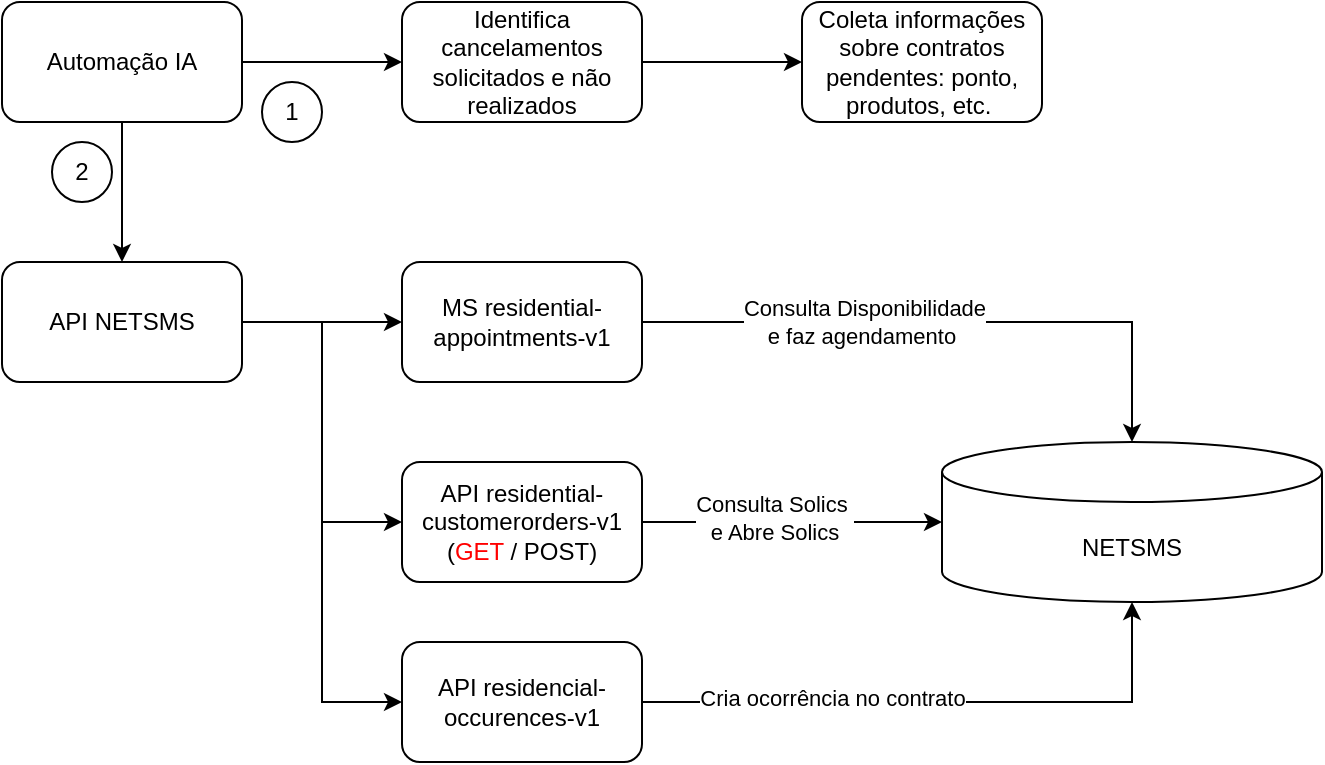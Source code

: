 <mxfile version="28.0.7">
  <diagram name="Página-1" id="-WEREGJDPoGElQML3zRY">
    <mxGraphModel dx="1042" dy="527" grid="1" gridSize="10" guides="1" tooltips="1" connect="1" arrows="1" fold="1" page="1" pageScale="1" pageWidth="827" pageHeight="1169" math="0" shadow="0">
      <root>
        <mxCell id="0" />
        <mxCell id="1" parent="0" />
        <mxCell id="MG-Hg0FTZDf2DhjWSsJx-2" value="" style="edgeStyle=orthogonalEdgeStyle;rounded=0;orthogonalLoop=1;jettySize=auto;html=1;" edge="1" parent="1" source="z7zfRWcS-0DXAbNaJO-h-1" target="MG-Hg0FTZDf2DhjWSsJx-1">
          <mxGeometry relative="1" as="geometry" />
        </mxCell>
        <mxCell id="MG-Hg0FTZDf2DhjWSsJx-6" style="edgeStyle=orthogonalEdgeStyle;rounded=0;orthogonalLoop=1;jettySize=auto;html=1;" edge="1" parent="1" source="z7zfRWcS-0DXAbNaJO-h-1" target="z7zfRWcS-0DXAbNaJO-h-15">
          <mxGeometry relative="1" as="geometry" />
        </mxCell>
        <mxCell id="z7zfRWcS-0DXAbNaJO-h-1" value="Automação IA" style="rounded=1;whiteSpace=wrap;html=1;" parent="1" vertex="1">
          <mxGeometry x="40" y="20" width="120" height="60" as="geometry" />
        </mxCell>
        <mxCell id="z7zfRWcS-0DXAbNaJO-h-3" value="API&amp;nbsp;&lt;span style=&quot;background-color: transparent; color: light-dark(rgb(0, 0, 0), rgb(255, 255, 255));&quot; data-olk-copy-source=&quot;MessageBody&quot;&gt;residential-customerorders-v1 (&lt;font style=&quot;color: rgb(255, 0, 0);&quot;&gt;GET&lt;/font&gt; / POST)&lt;/span&gt;" style="rounded=1;whiteSpace=wrap;html=1;" parent="1" vertex="1">
          <mxGeometry x="240" y="250" width="120" height="60" as="geometry" />
        </mxCell>
        <mxCell id="z7zfRWcS-0DXAbNaJO-h-4" value="NETSMS" style="shape=cylinder3;whiteSpace=wrap;html=1;boundedLbl=1;backgroundOutline=1;size=15;" parent="1" vertex="1">
          <mxGeometry x="510" y="240" width="190" height="80" as="geometry" />
        </mxCell>
        <mxCell id="z7zfRWcS-0DXAbNaJO-h-9" value="MS&amp;nbsp;&lt;span data-olk-copy-source=&quot;MessageBody&quot;&gt;residential-appointments-v1&lt;/span&gt;" style="rounded=1;whiteSpace=wrap;html=1;" parent="1" vertex="1">
          <mxGeometry x="240" y="150" width="120" height="60" as="geometry" />
        </mxCell>
        <mxCell id="MG-Hg0FTZDf2DhjWSsJx-8" style="edgeStyle=orthogonalEdgeStyle;rounded=0;orthogonalLoop=1;jettySize=auto;html=1;entryX=0;entryY=0.5;entryDx=0;entryDy=0;" edge="1" parent="1" source="z7zfRWcS-0DXAbNaJO-h-15" target="z7zfRWcS-0DXAbNaJO-h-9">
          <mxGeometry relative="1" as="geometry" />
        </mxCell>
        <mxCell id="MG-Hg0FTZDf2DhjWSsJx-17" style="edgeStyle=orthogonalEdgeStyle;rounded=0;orthogonalLoop=1;jettySize=auto;html=1;entryX=0;entryY=0.5;entryDx=0;entryDy=0;" edge="1" parent="1" source="z7zfRWcS-0DXAbNaJO-h-15" target="z7zfRWcS-0DXAbNaJO-h-3">
          <mxGeometry relative="1" as="geometry" />
        </mxCell>
        <mxCell id="MG-Hg0FTZDf2DhjWSsJx-18" style="edgeStyle=orthogonalEdgeStyle;rounded=0;orthogonalLoop=1;jettySize=auto;html=1;entryX=0;entryY=0.5;entryDx=0;entryDy=0;" edge="1" parent="1" source="z7zfRWcS-0DXAbNaJO-h-15" target="MG-Hg0FTZDf2DhjWSsJx-14">
          <mxGeometry relative="1" as="geometry" />
        </mxCell>
        <mxCell id="z7zfRWcS-0DXAbNaJO-h-15" value="API NETSMS" style="rounded=1;whiteSpace=wrap;html=1;" parent="1" vertex="1">
          <mxGeometry x="40" y="150" width="120" height="60" as="geometry" />
        </mxCell>
        <mxCell id="MG-Hg0FTZDf2DhjWSsJx-4" value="" style="edgeStyle=orthogonalEdgeStyle;rounded=0;orthogonalLoop=1;jettySize=auto;html=1;" edge="1" parent="1" source="MG-Hg0FTZDf2DhjWSsJx-1" target="MG-Hg0FTZDf2DhjWSsJx-3">
          <mxGeometry relative="1" as="geometry" />
        </mxCell>
        <mxCell id="MG-Hg0FTZDf2DhjWSsJx-1" value="Identifica cancelamentos solicitados e não realizados" style="whiteSpace=wrap;html=1;rounded=1;" vertex="1" parent="1">
          <mxGeometry x="240" y="20" width="120" height="60" as="geometry" />
        </mxCell>
        <mxCell id="MG-Hg0FTZDf2DhjWSsJx-3" value="Coleta informações sobre contratos pendentes: ponto, produtos, etc.&lt;span style=&quot;background-color: transparent; color: light-dark(rgb(0, 0, 0), rgb(255, 255, 255));&quot;&gt;&amp;nbsp;&lt;/span&gt;" style="whiteSpace=wrap;html=1;rounded=1;" vertex="1" parent="1">
          <mxGeometry x="440" y="20" width="120" height="60" as="geometry" />
        </mxCell>
        <mxCell id="MG-Hg0FTZDf2DhjWSsJx-5" value="1" style="ellipse;whiteSpace=wrap;html=1;aspect=fixed;" vertex="1" parent="1">
          <mxGeometry x="170" y="60" width="30" height="30" as="geometry" />
        </mxCell>
        <mxCell id="MG-Hg0FTZDf2DhjWSsJx-7" value="2" style="ellipse;whiteSpace=wrap;html=1;aspect=fixed;" vertex="1" parent="1">
          <mxGeometry x="65" y="90" width="30" height="30" as="geometry" />
        </mxCell>
        <mxCell id="MG-Hg0FTZDf2DhjWSsJx-9" style="edgeStyle=orthogonalEdgeStyle;rounded=0;orthogonalLoop=1;jettySize=auto;html=1;entryX=0.5;entryY=0;entryDx=0;entryDy=0;entryPerimeter=0;" edge="1" parent="1" source="z7zfRWcS-0DXAbNaJO-h-9" target="z7zfRWcS-0DXAbNaJO-h-4">
          <mxGeometry relative="1" as="geometry" />
        </mxCell>
        <mxCell id="MG-Hg0FTZDf2DhjWSsJx-10" value="Consulta Disponibilidade&lt;div&gt;e faz agendamento&amp;nbsp;&lt;/div&gt;" style="edgeLabel;html=1;align=center;verticalAlign=middle;resizable=0;points=[];" vertex="1" connectable="0" parent="MG-Hg0FTZDf2DhjWSsJx-9">
          <mxGeometry x="-0.447" y="-1" relative="1" as="geometry">
            <mxPoint x="26" y="-1" as="offset" />
          </mxGeometry>
        </mxCell>
        <mxCell id="MG-Hg0FTZDf2DhjWSsJx-11" style="edgeStyle=orthogonalEdgeStyle;rounded=0;orthogonalLoop=1;jettySize=auto;html=1;entryX=0;entryY=0.5;entryDx=0;entryDy=0;entryPerimeter=0;" edge="1" parent="1" source="z7zfRWcS-0DXAbNaJO-h-3" target="z7zfRWcS-0DXAbNaJO-h-4">
          <mxGeometry relative="1" as="geometry" />
        </mxCell>
        <mxCell id="MG-Hg0FTZDf2DhjWSsJx-12" value="Consulta Solics&amp;nbsp;&lt;div&gt;e Abre Solics&lt;/div&gt;" style="edgeLabel;html=1;align=center;verticalAlign=middle;resizable=0;points=[];" vertex="1" connectable="0" parent="MG-Hg0FTZDf2DhjWSsJx-11">
          <mxGeometry x="-0.128" y="2" relative="1" as="geometry">
            <mxPoint as="offset" />
          </mxGeometry>
        </mxCell>
        <mxCell id="MG-Hg0FTZDf2DhjWSsJx-13" style="edgeStyle=orthogonalEdgeStyle;rounded=0;orthogonalLoop=1;jettySize=auto;html=1;entryX=0.5;entryY=1;entryDx=0;entryDy=0;entryPerimeter=0;exitX=1;exitY=0.5;exitDx=0;exitDy=0;" edge="1" parent="1" source="MG-Hg0FTZDf2DhjWSsJx-14" target="z7zfRWcS-0DXAbNaJO-h-4">
          <mxGeometry relative="1" as="geometry">
            <mxPoint x="360" y="370" as="sourcePoint" />
          </mxGeometry>
        </mxCell>
        <mxCell id="MG-Hg0FTZDf2DhjWSsJx-16" value="Cria ocorrência no contrato" style="edgeLabel;html=1;align=center;verticalAlign=middle;resizable=0;points=[];" vertex="1" connectable="0" parent="MG-Hg0FTZDf2DhjWSsJx-13">
          <mxGeometry x="-0.36" y="2" relative="1" as="geometry">
            <mxPoint as="offset" />
          </mxGeometry>
        </mxCell>
        <mxCell id="MG-Hg0FTZDf2DhjWSsJx-14" value="API residencial-occurences-v1" style="rounded=1;whiteSpace=wrap;html=1;" vertex="1" parent="1">
          <mxGeometry x="240" y="340" width="120" height="60" as="geometry" />
        </mxCell>
      </root>
    </mxGraphModel>
  </diagram>
</mxfile>

